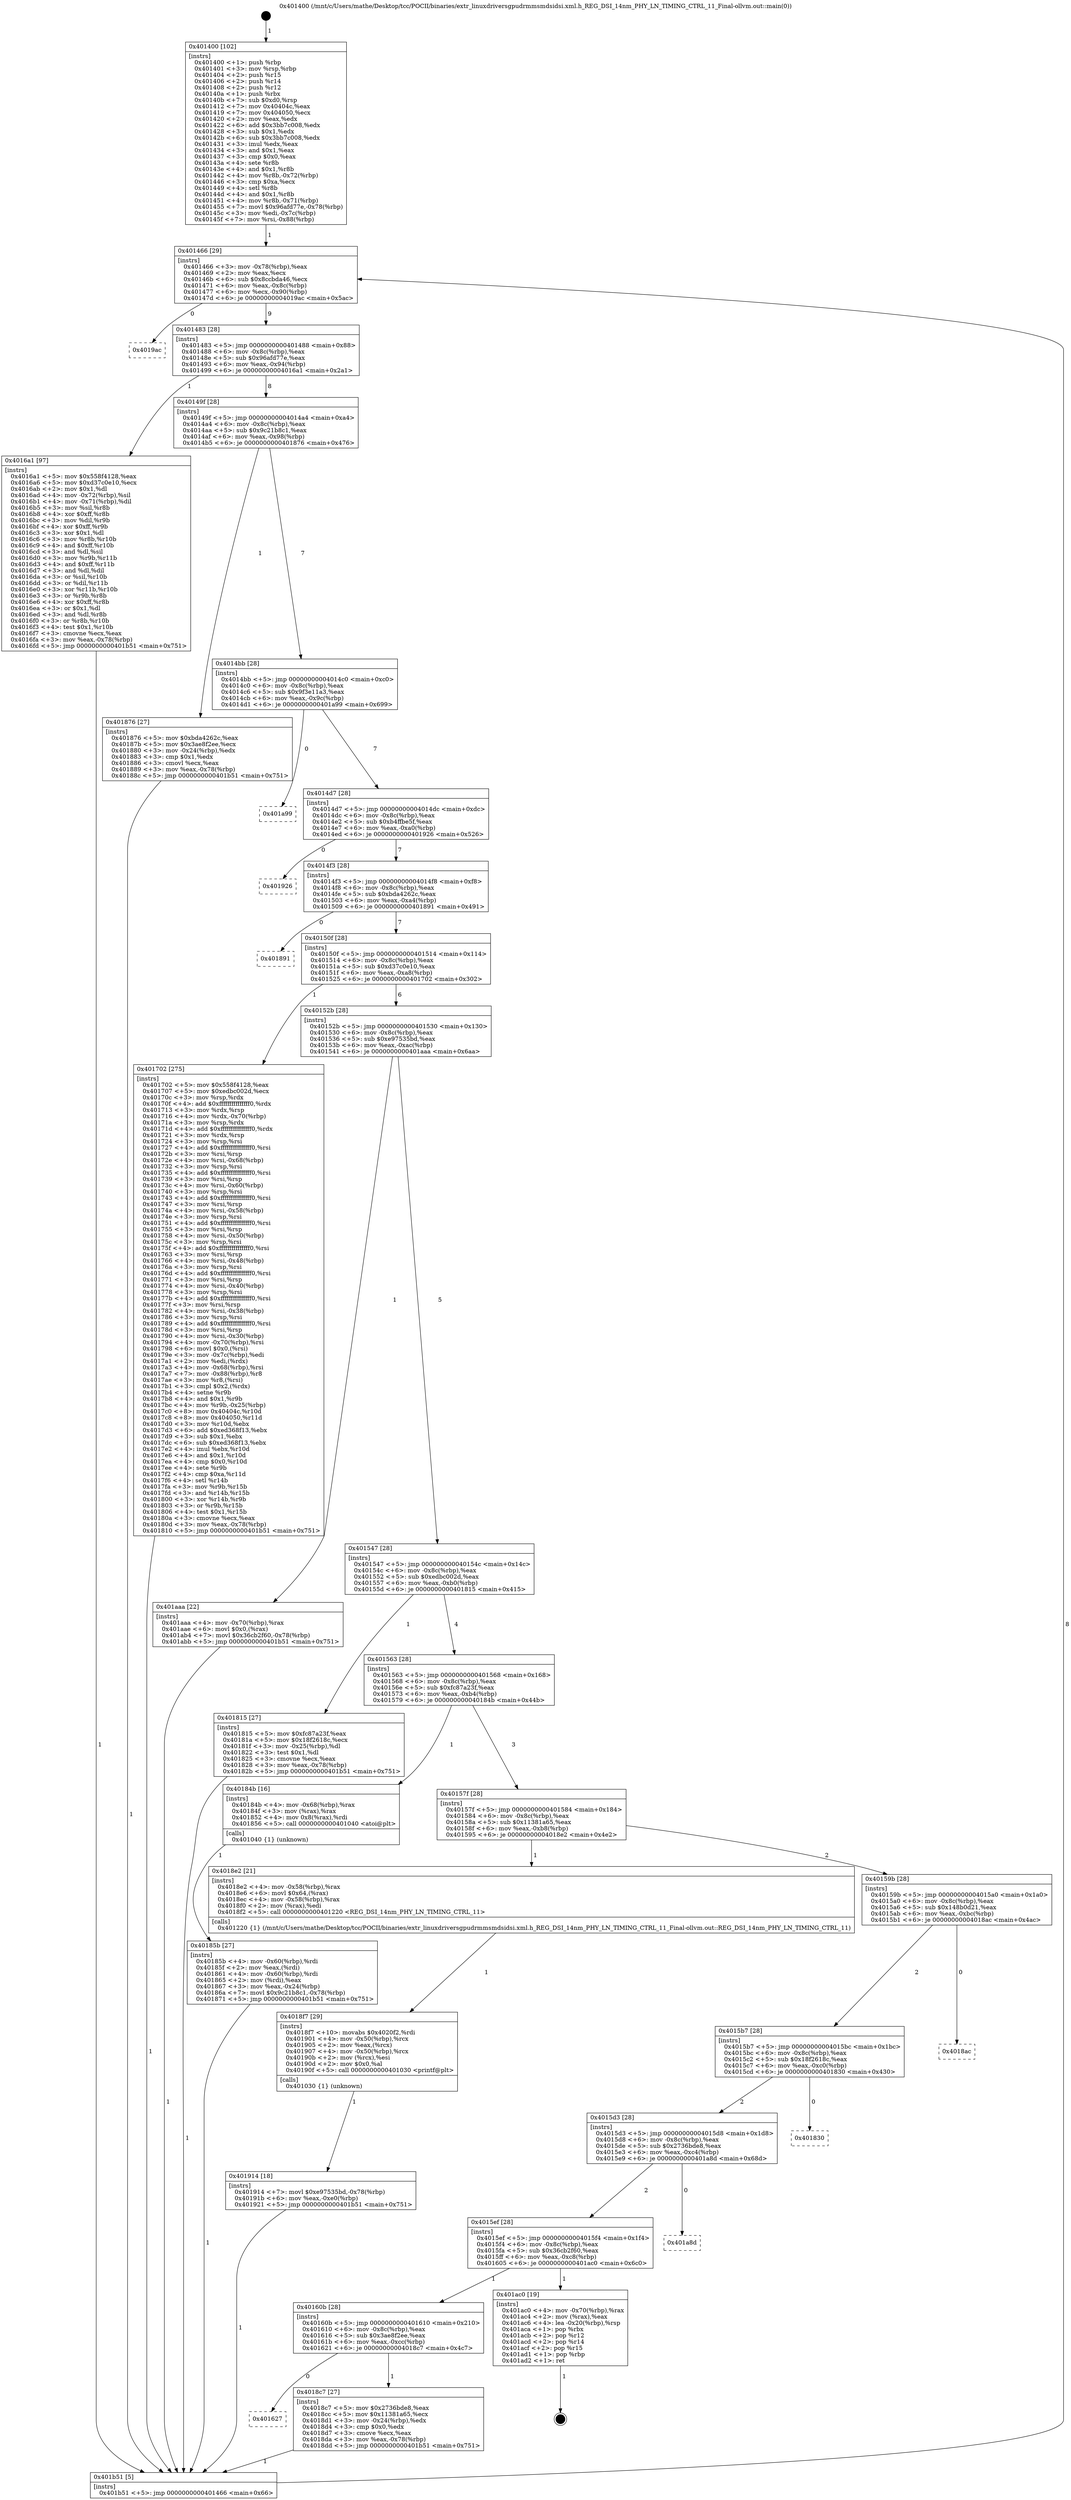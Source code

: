 digraph "0x401400" {
  label = "0x401400 (/mnt/c/Users/mathe/Desktop/tcc/POCII/binaries/extr_linuxdriversgpudrmmsmdsidsi.xml.h_REG_DSI_14nm_PHY_LN_TIMING_CTRL_11_Final-ollvm.out::main(0))"
  labelloc = "t"
  node[shape=record]

  Entry [label="",width=0.3,height=0.3,shape=circle,fillcolor=black,style=filled]
  "0x401466" [label="{
     0x401466 [29]\l
     | [instrs]\l
     &nbsp;&nbsp;0x401466 \<+3\>: mov -0x78(%rbp),%eax\l
     &nbsp;&nbsp;0x401469 \<+2\>: mov %eax,%ecx\l
     &nbsp;&nbsp;0x40146b \<+6\>: sub $0x8ccbda46,%ecx\l
     &nbsp;&nbsp;0x401471 \<+6\>: mov %eax,-0x8c(%rbp)\l
     &nbsp;&nbsp;0x401477 \<+6\>: mov %ecx,-0x90(%rbp)\l
     &nbsp;&nbsp;0x40147d \<+6\>: je 00000000004019ac \<main+0x5ac\>\l
  }"]
  "0x4019ac" [label="{
     0x4019ac\l
  }", style=dashed]
  "0x401483" [label="{
     0x401483 [28]\l
     | [instrs]\l
     &nbsp;&nbsp;0x401483 \<+5\>: jmp 0000000000401488 \<main+0x88\>\l
     &nbsp;&nbsp;0x401488 \<+6\>: mov -0x8c(%rbp),%eax\l
     &nbsp;&nbsp;0x40148e \<+5\>: sub $0x96afd77e,%eax\l
     &nbsp;&nbsp;0x401493 \<+6\>: mov %eax,-0x94(%rbp)\l
     &nbsp;&nbsp;0x401499 \<+6\>: je 00000000004016a1 \<main+0x2a1\>\l
  }"]
  Exit [label="",width=0.3,height=0.3,shape=circle,fillcolor=black,style=filled,peripheries=2]
  "0x4016a1" [label="{
     0x4016a1 [97]\l
     | [instrs]\l
     &nbsp;&nbsp;0x4016a1 \<+5\>: mov $0x558f4128,%eax\l
     &nbsp;&nbsp;0x4016a6 \<+5\>: mov $0xd37c0e10,%ecx\l
     &nbsp;&nbsp;0x4016ab \<+2\>: mov $0x1,%dl\l
     &nbsp;&nbsp;0x4016ad \<+4\>: mov -0x72(%rbp),%sil\l
     &nbsp;&nbsp;0x4016b1 \<+4\>: mov -0x71(%rbp),%dil\l
     &nbsp;&nbsp;0x4016b5 \<+3\>: mov %sil,%r8b\l
     &nbsp;&nbsp;0x4016b8 \<+4\>: xor $0xff,%r8b\l
     &nbsp;&nbsp;0x4016bc \<+3\>: mov %dil,%r9b\l
     &nbsp;&nbsp;0x4016bf \<+4\>: xor $0xff,%r9b\l
     &nbsp;&nbsp;0x4016c3 \<+3\>: xor $0x1,%dl\l
     &nbsp;&nbsp;0x4016c6 \<+3\>: mov %r8b,%r10b\l
     &nbsp;&nbsp;0x4016c9 \<+4\>: and $0xff,%r10b\l
     &nbsp;&nbsp;0x4016cd \<+3\>: and %dl,%sil\l
     &nbsp;&nbsp;0x4016d0 \<+3\>: mov %r9b,%r11b\l
     &nbsp;&nbsp;0x4016d3 \<+4\>: and $0xff,%r11b\l
     &nbsp;&nbsp;0x4016d7 \<+3\>: and %dl,%dil\l
     &nbsp;&nbsp;0x4016da \<+3\>: or %sil,%r10b\l
     &nbsp;&nbsp;0x4016dd \<+3\>: or %dil,%r11b\l
     &nbsp;&nbsp;0x4016e0 \<+3\>: xor %r11b,%r10b\l
     &nbsp;&nbsp;0x4016e3 \<+3\>: or %r9b,%r8b\l
     &nbsp;&nbsp;0x4016e6 \<+4\>: xor $0xff,%r8b\l
     &nbsp;&nbsp;0x4016ea \<+3\>: or $0x1,%dl\l
     &nbsp;&nbsp;0x4016ed \<+3\>: and %dl,%r8b\l
     &nbsp;&nbsp;0x4016f0 \<+3\>: or %r8b,%r10b\l
     &nbsp;&nbsp;0x4016f3 \<+4\>: test $0x1,%r10b\l
     &nbsp;&nbsp;0x4016f7 \<+3\>: cmovne %ecx,%eax\l
     &nbsp;&nbsp;0x4016fa \<+3\>: mov %eax,-0x78(%rbp)\l
     &nbsp;&nbsp;0x4016fd \<+5\>: jmp 0000000000401b51 \<main+0x751\>\l
  }"]
  "0x40149f" [label="{
     0x40149f [28]\l
     | [instrs]\l
     &nbsp;&nbsp;0x40149f \<+5\>: jmp 00000000004014a4 \<main+0xa4\>\l
     &nbsp;&nbsp;0x4014a4 \<+6\>: mov -0x8c(%rbp),%eax\l
     &nbsp;&nbsp;0x4014aa \<+5\>: sub $0x9c21b8c1,%eax\l
     &nbsp;&nbsp;0x4014af \<+6\>: mov %eax,-0x98(%rbp)\l
     &nbsp;&nbsp;0x4014b5 \<+6\>: je 0000000000401876 \<main+0x476\>\l
  }"]
  "0x401b51" [label="{
     0x401b51 [5]\l
     | [instrs]\l
     &nbsp;&nbsp;0x401b51 \<+5\>: jmp 0000000000401466 \<main+0x66\>\l
  }"]
  "0x401400" [label="{
     0x401400 [102]\l
     | [instrs]\l
     &nbsp;&nbsp;0x401400 \<+1\>: push %rbp\l
     &nbsp;&nbsp;0x401401 \<+3\>: mov %rsp,%rbp\l
     &nbsp;&nbsp;0x401404 \<+2\>: push %r15\l
     &nbsp;&nbsp;0x401406 \<+2\>: push %r14\l
     &nbsp;&nbsp;0x401408 \<+2\>: push %r12\l
     &nbsp;&nbsp;0x40140a \<+1\>: push %rbx\l
     &nbsp;&nbsp;0x40140b \<+7\>: sub $0xd0,%rsp\l
     &nbsp;&nbsp;0x401412 \<+7\>: mov 0x40404c,%eax\l
     &nbsp;&nbsp;0x401419 \<+7\>: mov 0x404050,%ecx\l
     &nbsp;&nbsp;0x401420 \<+2\>: mov %eax,%edx\l
     &nbsp;&nbsp;0x401422 \<+6\>: add $0x3bb7c008,%edx\l
     &nbsp;&nbsp;0x401428 \<+3\>: sub $0x1,%edx\l
     &nbsp;&nbsp;0x40142b \<+6\>: sub $0x3bb7c008,%edx\l
     &nbsp;&nbsp;0x401431 \<+3\>: imul %edx,%eax\l
     &nbsp;&nbsp;0x401434 \<+3\>: and $0x1,%eax\l
     &nbsp;&nbsp;0x401437 \<+3\>: cmp $0x0,%eax\l
     &nbsp;&nbsp;0x40143a \<+4\>: sete %r8b\l
     &nbsp;&nbsp;0x40143e \<+4\>: and $0x1,%r8b\l
     &nbsp;&nbsp;0x401442 \<+4\>: mov %r8b,-0x72(%rbp)\l
     &nbsp;&nbsp;0x401446 \<+3\>: cmp $0xa,%ecx\l
     &nbsp;&nbsp;0x401449 \<+4\>: setl %r8b\l
     &nbsp;&nbsp;0x40144d \<+4\>: and $0x1,%r8b\l
     &nbsp;&nbsp;0x401451 \<+4\>: mov %r8b,-0x71(%rbp)\l
     &nbsp;&nbsp;0x401455 \<+7\>: movl $0x96afd77e,-0x78(%rbp)\l
     &nbsp;&nbsp;0x40145c \<+3\>: mov %edi,-0x7c(%rbp)\l
     &nbsp;&nbsp;0x40145f \<+7\>: mov %rsi,-0x88(%rbp)\l
  }"]
  "0x401914" [label="{
     0x401914 [18]\l
     | [instrs]\l
     &nbsp;&nbsp;0x401914 \<+7\>: movl $0xe97535bd,-0x78(%rbp)\l
     &nbsp;&nbsp;0x40191b \<+6\>: mov %eax,-0xe0(%rbp)\l
     &nbsp;&nbsp;0x401921 \<+5\>: jmp 0000000000401b51 \<main+0x751\>\l
  }"]
  "0x401876" [label="{
     0x401876 [27]\l
     | [instrs]\l
     &nbsp;&nbsp;0x401876 \<+5\>: mov $0xbda4262c,%eax\l
     &nbsp;&nbsp;0x40187b \<+5\>: mov $0x3ae8f2ee,%ecx\l
     &nbsp;&nbsp;0x401880 \<+3\>: mov -0x24(%rbp),%edx\l
     &nbsp;&nbsp;0x401883 \<+3\>: cmp $0x1,%edx\l
     &nbsp;&nbsp;0x401886 \<+3\>: cmovl %ecx,%eax\l
     &nbsp;&nbsp;0x401889 \<+3\>: mov %eax,-0x78(%rbp)\l
     &nbsp;&nbsp;0x40188c \<+5\>: jmp 0000000000401b51 \<main+0x751\>\l
  }"]
  "0x4014bb" [label="{
     0x4014bb [28]\l
     | [instrs]\l
     &nbsp;&nbsp;0x4014bb \<+5\>: jmp 00000000004014c0 \<main+0xc0\>\l
     &nbsp;&nbsp;0x4014c0 \<+6\>: mov -0x8c(%rbp),%eax\l
     &nbsp;&nbsp;0x4014c6 \<+5\>: sub $0x9f3e11a3,%eax\l
     &nbsp;&nbsp;0x4014cb \<+6\>: mov %eax,-0x9c(%rbp)\l
     &nbsp;&nbsp;0x4014d1 \<+6\>: je 0000000000401a99 \<main+0x699\>\l
  }"]
  "0x4018f7" [label="{
     0x4018f7 [29]\l
     | [instrs]\l
     &nbsp;&nbsp;0x4018f7 \<+10\>: movabs $0x4020f2,%rdi\l
     &nbsp;&nbsp;0x401901 \<+4\>: mov -0x50(%rbp),%rcx\l
     &nbsp;&nbsp;0x401905 \<+2\>: mov %eax,(%rcx)\l
     &nbsp;&nbsp;0x401907 \<+4\>: mov -0x50(%rbp),%rcx\l
     &nbsp;&nbsp;0x40190b \<+2\>: mov (%rcx),%esi\l
     &nbsp;&nbsp;0x40190d \<+2\>: mov $0x0,%al\l
     &nbsp;&nbsp;0x40190f \<+5\>: call 0000000000401030 \<printf@plt\>\l
     | [calls]\l
     &nbsp;&nbsp;0x401030 \{1\} (unknown)\l
  }"]
  "0x401a99" [label="{
     0x401a99\l
  }", style=dashed]
  "0x4014d7" [label="{
     0x4014d7 [28]\l
     | [instrs]\l
     &nbsp;&nbsp;0x4014d7 \<+5\>: jmp 00000000004014dc \<main+0xdc\>\l
     &nbsp;&nbsp;0x4014dc \<+6\>: mov -0x8c(%rbp),%eax\l
     &nbsp;&nbsp;0x4014e2 \<+5\>: sub $0xb4ffbe5f,%eax\l
     &nbsp;&nbsp;0x4014e7 \<+6\>: mov %eax,-0xa0(%rbp)\l
     &nbsp;&nbsp;0x4014ed \<+6\>: je 0000000000401926 \<main+0x526\>\l
  }"]
  "0x401627" [label="{
     0x401627\l
  }", style=dashed]
  "0x401926" [label="{
     0x401926\l
  }", style=dashed]
  "0x4014f3" [label="{
     0x4014f3 [28]\l
     | [instrs]\l
     &nbsp;&nbsp;0x4014f3 \<+5\>: jmp 00000000004014f8 \<main+0xf8\>\l
     &nbsp;&nbsp;0x4014f8 \<+6\>: mov -0x8c(%rbp),%eax\l
     &nbsp;&nbsp;0x4014fe \<+5\>: sub $0xbda4262c,%eax\l
     &nbsp;&nbsp;0x401503 \<+6\>: mov %eax,-0xa4(%rbp)\l
     &nbsp;&nbsp;0x401509 \<+6\>: je 0000000000401891 \<main+0x491\>\l
  }"]
  "0x4018c7" [label="{
     0x4018c7 [27]\l
     | [instrs]\l
     &nbsp;&nbsp;0x4018c7 \<+5\>: mov $0x2736bde8,%eax\l
     &nbsp;&nbsp;0x4018cc \<+5\>: mov $0x11381a65,%ecx\l
     &nbsp;&nbsp;0x4018d1 \<+3\>: mov -0x24(%rbp),%edx\l
     &nbsp;&nbsp;0x4018d4 \<+3\>: cmp $0x0,%edx\l
     &nbsp;&nbsp;0x4018d7 \<+3\>: cmove %ecx,%eax\l
     &nbsp;&nbsp;0x4018da \<+3\>: mov %eax,-0x78(%rbp)\l
     &nbsp;&nbsp;0x4018dd \<+5\>: jmp 0000000000401b51 \<main+0x751\>\l
  }"]
  "0x401891" [label="{
     0x401891\l
  }", style=dashed]
  "0x40150f" [label="{
     0x40150f [28]\l
     | [instrs]\l
     &nbsp;&nbsp;0x40150f \<+5\>: jmp 0000000000401514 \<main+0x114\>\l
     &nbsp;&nbsp;0x401514 \<+6\>: mov -0x8c(%rbp),%eax\l
     &nbsp;&nbsp;0x40151a \<+5\>: sub $0xd37c0e10,%eax\l
     &nbsp;&nbsp;0x40151f \<+6\>: mov %eax,-0xa8(%rbp)\l
     &nbsp;&nbsp;0x401525 \<+6\>: je 0000000000401702 \<main+0x302\>\l
  }"]
  "0x40160b" [label="{
     0x40160b [28]\l
     | [instrs]\l
     &nbsp;&nbsp;0x40160b \<+5\>: jmp 0000000000401610 \<main+0x210\>\l
     &nbsp;&nbsp;0x401610 \<+6\>: mov -0x8c(%rbp),%eax\l
     &nbsp;&nbsp;0x401616 \<+5\>: sub $0x3ae8f2ee,%eax\l
     &nbsp;&nbsp;0x40161b \<+6\>: mov %eax,-0xcc(%rbp)\l
     &nbsp;&nbsp;0x401621 \<+6\>: je 00000000004018c7 \<main+0x4c7\>\l
  }"]
  "0x401702" [label="{
     0x401702 [275]\l
     | [instrs]\l
     &nbsp;&nbsp;0x401702 \<+5\>: mov $0x558f4128,%eax\l
     &nbsp;&nbsp;0x401707 \<+5\>: mov $0xedbc002d,%ecx\l
     &nbsp;&nbsp;0x40170c \<+3\>: mov %rsp,%rdx\l
     &nbsp;&nbsp;0x40170f \<+4\>: add $0xfffffffffffffff0,%rdx\l
     &nbsp;&nbsp;0x401713 \<+3\>: mov %rdx,%rsp\l
     &nbsp;&nbsp;0x401716 \<+4\>: mov %rdx,-0x70(%rbp)\l
     &nbsp;&nbsp;0x40171a \<+3\>: mov %rsp,%rdx\l
     &nbsp;&nbsp;0x40171d \<+4\>: add $0xfffffffffffffff0,%rdx\l
     &nbsp;&nbsp;0x401721 \<+3\>: mov %rdx,%rsp\l
     &nbsp;&nbsp;0x401724 \<+3\>: mov %rsp,%rsi\l
     &nbsp;&nbsp;0x401727 \<+4\>: add $0xfffffffffffffff0,%rsi\l
     &nbsp;&nbsp;0x40172b \<+3\>: mov %rsi,%rsp\l
     &nbsp;&nbsp;0x40172e \<+4\>: mov %rsi,-0x68(%rbp)\l
     &nbsp;&nbsp;0x401732 \<+3\>: mov %rsp,%rsi\l
     &nbsp;&nbsp;0x401735 \<+4\>: add $0xfffffffffffffff0,%rsi\l
     &nbsp;&nbsp;0x401739 \<+3\>: mov %rsi,%rsp\l
     &nbsp;&nbsp;0x40173c \<+4\>: mov %rsi,-0x60(%rbp)\l
     &nbsp;&nbsp;0x401740 \<+3\>: mov %rsp,%rsi\l
     &nbsp;&nbsp;0x401743 \<+4\>: add $0xfffffffffffffff0,%rsi\l
     &nbsp;&nbsp;0x401747 \<+3\>: mov %rsi,%rsp\l
     &nbsp;&nbsp;0x40174a \<+4\>: mov %rsi,-0x58(%rbp)\l
     &nbsp;&nbsp;0x40174e \<+3\>: mov %rsp,%rsi\l
     &nbsp;&nbsp;0x401751 \<+4\>: add $0xfffffffffffffff0,%rsi\l
     &nbsp;&nbsp;0x401755 \<+3\>: mov %rsi,%rsp\l
     &nbsp;&nbsp;0x401758 \<+4\>: mov %rsi,-0x50(%rbp)\l
     &nbsp;&nbsp;0x40175c \<+3\>: mov %rsp,%rsi\l
     &nbsp;&nbsp;0x40175f \<+4\>: add $0xfffffffffffffff0,%rsi\l
     &nbsp;&nbsp;0x401763 \<+3\>: mov %rsi,%rsp\l
     &nbsp;&nbsp;0x401766 \<+4\>: mov %rsi,-0x48(%rbp)\l
     &nbsp;&nbsp;0x40176a \<+3\>: mov %rsp,%rsi\l
     &nbsp;&nbsp;0x40176d \<+4\>: add $0xfffffffffffffff0,%rsi\l
     &nbsp;&nbsp;0x401771 \<+3\>: mov %rsi,%rsp\l
     &nbsp;&nbsp;0x401774 \<+4\>: mov %rsi,-0x40(%rbp)\l
     &nbsp;&nbsp;0x401778 \<+3\>: mov %rsp,%rsi\l
     &nbsp;&nbsp;0x40177b \<+4\>: add $0xfffffffffffffff0,%rsi\l
     &nbsp;&nbsp;0x40177f \<+3\>: mov %rsi,%rsp\l
     &nbsp;&nbsp;0x401782 \<+4\>: mov %rsi,-0x38(%rbp)\l
     &nbsp;&nbsp;0x401786 \<+3\>: mov %rsp,%rsi\l
     &nbsp;&nbsp;0x401789 \<+4\>: add $0xfffffffffffffff0,%rsi\l
     &nbsp;&nbsp;0x40178d \<+3\>: mov %rsi,%rsp\l
     &nbsp;&nbsp;0x401790 \<+4\>: mov %rsi,-0x30(%rbp)\l
     &nbsp;&nbsp;0x401794 \<+4\>: mov -0x70(%rbp),%rsi\l
     &nbsp;&nbsp;0x401798 \<+6\>: movl $0x0,(%rsi)\l
     &nbsp;&nbsp;0x40179e \<+3\>: mov -0x7c(%rbp),%edi\l
     &nbsp;&nbsp;0x4017a1 \<+2\>: mov %edi,(%rdx)\l
     &nbsp;&nbsp;0x4017a3 \<+4\>: mov -0x68(%rbp),%rsi\l
     &nbsp;&nbsp;0x4017a7 \<+7\>: mov -0x88(%rbp),%r8\l
     &nbsp;&nbsp;0x4017ae \<+3\>: mov %r8,(%rsi)\l
     &nbsp;&nbsp;0x4017b1 \<+3\>: cmpl $0x2,(%rdx)\l
     &nbsp;&nbsp;0x4017b4 \<+4\>: setne %r9b\l
     &nbsp;&nbsp;0x4017b8 \<+4\>: and $0x1,%r9b\l
     &nbsp;&nbsp;0x4017bc \<+4\>: mov %r9b,-0x25(%rbp)\l
     &nbsp;&nbsp;0x4017c0 \<+8\>: mov 0x40404c,%r10d\l
     &nbsp;&nbsp;0x4017c8 \<+8\>: mov 0x404050,%r11d\l
     &nbsp;&nbsp;0x4017d0 \<+3\>: mov %r10d,%ebx\l
     &nbsp;&nbsp;0x4017d3 \<+6\>: add $0xed368f13,%ebx\l
     &nbsp;&nbsp;0x4017d9 \<+3\>: sub $0x1,%ebx\l
     &nbsp;&nbsp;0x4017dc \<+6\>: sub $0xed368f13,%ebx\l
     &nbsp;&nbsp;0x4017e2 \<+4\>: imul %ebx,%r10d\l
     &nbsp;&nbsp;0x4017e6 \<+4\>: and $0x1,%r10d\l
     &nbsp;&nbsp;0x4017ea \<+4\>: cmp $0x0,%r10d\l
     &nbsp;&nbsp;0x4017ee \<+4\>: sete %r9b\l
     &nbsp;&nbsp;0x4017f2 \<+4\>: cmp $0xa,%r11d\l
     &nbsp;&nbsp;0x4017f6 \<+4\>: setl %r14b\l
     &nbsp;&nbsp;0x4017fa \<+3\>: mov %r9b,%r15b\l
     &nbsp;&nbsp;0x4017fd \<+3\>: and %r14b,%r15b\l
     &nbsp;&nbsp;0x401800 \<+3\>: xor %r14b,%r9b\l
     &nbsp;&nbsp;0x401803 \<+3\>: or %r9b,%r15b\l
     &nbsp;&nbsp;0x401806 \<+4\>: test $0x1,%r15b\l
     &nbsp;&nbsp;0x40180a \<+3\>: cmovne %ecx,%eax\l
     &nbsp;&nbsp;0x40180d \<+3\>: mov %eax,-0x78(%rbp)\l
     &nbsp;&nbsp;0x401810 \<+5\>: jmp 0000000000401b51 \<main+0x751\>\l
  }"]
  "0x40152b" [label="{
     0x40152b [28]\l
     | [instrs]\l
     &nbsp;&nbsp;0x40152b \<+5\>: jmp 0000000000401530 \<main+0x130\>\l
     &nbsp;&nbsp;0x401530 \<+6\>: mov -0x8c(%rbp),%eax\l
     &nbsp;&nbsp;0x401536 \<+5\>: sub $0xe97535bd,%eax\l
     &nbsp;&nbsp;0x40153b \<+6\>: mov %eax,-0xac(%rbp)\l
     &nbsp;&nbsp;0x401541 \<+6\>: je 0000000000401aaa \<main+0x6aa\>\l
  }"]
  "0x401ac0" [label="{
     0x401ac0 [19]\l
     | [instrs]\l
     &nbsp;&nbsp;0x401ac0 \<+4\>: mov -0x70(%rbp),%rax\l
     &nbsp;&nbsp;0x401ac4 \<+2\>: mov (%rax),%eax\l
     &nbsp;&nbsp;0x401ac6 \<+4\>: lea -0x20(%rbp),%rsp\l
     &nbsp;&nbsp;0x401aca \<+1\>: pop %rbx\l
     &nbsp;&nbsp;0x401acb \<+2\>: pop %r12\l
     &nbsp;&nbsp;0x401acd \<+2\>: pop %r14\l
     &nbsp;&nbsp;0x401acf \<+2\>: pop %r15\l
     &nbsp;&nbsp;0x401ad1 \<+1\>: pop %rbp\l
     &nbsp;&nbsp;0x401ad2 \<+1\>: ret\l
  }"]
  "0x4015ef" [label="{
     0x4015ef [28]\l
     | [instrs]\l
     &nbsp;&nbsp;0x4015ef \<+5\>: jmp 00000000004015f4 \<main+0x1f4\>\l
     &nbsp;&nbsp;0x4015f4 \<+6\>: mov -0x8c(%rbp),%eax\l
     &nbsp;&nbsp;0x4015fa \<+5\>: sub $0x36cb2f60,%eax\l
     &nbsp;&nbsp;0x4015ff \<+6\>: mov %eax,-0xc8(%rbp)\l
     &nbsp;&nbsp;0x401605 \<+6\>: je 0000000000401ac0 \<main+0x6c0\>\l
  }"]
  "0x401aaa" [label="{
     0x401aaa [22]\l
     | [instrs]\l
     &nbsp;&nbsp;0x401aaa \<+4\>: mov -0x70(%rbp),%rax\l
     &nbsp;&nbsp;0x401aae \<+6\>: movl $0x0,(%rax)\l
     &nbsp;&nbsp;0x401ab4 \<+7\>: movl $0x36cb2f60,-0x78(%rbp)\l
     &nbsp;&nbsp;0x401abb \<+5\>: jmp 0000000000401b51 \<main+0x751\>\l
  }"]
  "0x401547" [label="{
     0x401547 [28]\l
     | [instrs]\l
     &nbsp;&nbsp;0x401547 \<+5\>: jmp 000000000040154c \<main+0x14c\>\l
     &nbsp;&nbsp;0x40154c \<+6\>: mov -0x8c(%rbp),%eax\l
     &nbsp;&nbsp;0x401552 \<+5\>: sub $0xedbc002d,%eax\l
     &nbsp;&nbsp;0x401557 \<+6\>: mov %eax,-0xb0(%rbp)\l
     &nbsp;&nbsp;0x40155d \<+6\>: je 0000000000401815 \<main+0x415\>\l
  }"]
  "0x401a8d" [label="{
     0x401a8d\l
  }", style=dashed]
  "0x401815" [label="{
     0x401815 [27]\l
     | [instrs]\l
     &nbsp;&nbsp;0x401815 \<+5\>: mov $0xfc87a23f,%eax\l
     &nbsp;&nbsp;0x40181a \<+5\>: mov $0x18f2618c,%ecx\l
     &nbsp;&nbsp;0x40181f \<+3\>: mov -0x25(%rbp),%dl\l
     &nbsp;&nbsp;0x401822 \<+3\>: test $0x1,%dl\l
     &nbsp;&nbsp;0x401825 \<+3\>: cmovne %ecx,%eax\l
     &nbsp;&nbsp;0x401828 \<+3\>: mov %eax,-0x78(%rbp)\l
     &nbsp;&nbsp;0x40182b \<+5\>: jmp 0000000000401b51 \<main+0x751\>\l
  }"]
  "0x401563" [label="{
     0x401563 [28]\l
     | [instrs]\l
     &nbsp;&nbsp;0x401563 \<+5\>: jmp 0000000000401568 \<main+0x168\>\l
     &nbsp;&nbsp;0x401568 \<+6\>: mov -0x8c(%rbp),%eax\l
     &nbsp;&nbsp;0x40156e \<+5\>: sub $0xfc87a23f,%eax\l
     &nbsp;&nbsp;0x401573 \<+6\>: mov %eax,-0xb4(%rbp)\l
     &nbsp;&nbsp;0x401579 \<+6\>: je 000000000040184b \<main+0x44b\>\l
  }"]
  "0x4015d3" [label="{
     0x4015d3 [28]\l
     | [instrs]\l
     &nbsp;&nbsp;0x4015d3 \<+5\>: jmp 00000000004015d8 \<main+0x1d8\>\l
     &nbsp;&nbsp;0x4015d8 \<+6\>: mov -0x8c(%rbp),%eax\l
     &nbsp;&nbsp;0x4015de \<+5\>: sub $0x2736bde8,%eax\l
     &nbsp;&nbsp;0x4015e3 \<+6\>: mov %eax,-0xc4(%rbp)\l
     &nbsp;&nbsp;0x4015e9 \<+6\>: je 0000000000401a8d \<main+0x68d\>\l
  }"]
  "0x40184b" [label="{
     0x40184b [16]\l
     | [instrs]\l
     &nbsp;&nbsp;0x40184b \<+4\>: mov -0x68(%rbp),%rax\l
     &nbsp;&nbsp;0x40184f \<+3\>: mov (%rax),%rax\l
     &nbsp;&nbsp;0x401852 \<+4\>: mov 0x8(%rax),%rdi\l
     &nbsp;&nbsp;0x401856 \<+5\>: call 0000000000401040 \<atoi@plt\>\l
     | [calls]\l
     &nbsp;&nbsp;0x401040 \{1\} (unknown)\l
  }"]
  "0x40157f" [label="{
     0x40157f [28]\l
     | [instrs]\l
     &nbsp;&nbsp;0x40157f \<+5\>: jmp 0000000000401584 \<main+0x184\>\l
     &nbsp;&nbsp;0x401584 \<+6\>: mov -0x8c(%rbp),%eax\l
     &nbsp;&nbsp;0x40158a \<+5\>: sub $0x11381a65,%eax\l
     &nbsp;&nbsp;0x40158f \<+6\>: mov %eax,-0xb8(%rbp)\l
     &nbsp;&nbsp;0x401595 \<+6\>: je 00000000004018e2 \<main+0x4e2\>\l
  }"]
  "0x40185b" [label="{
     0x40185b [27]\l
     | [instrs]\l
     &nbsp;&nbsp;0x40185b \<+4\>: mov -0x60(%rbp),%rdi\l
     &nbsp;&nbsp;0x40185f \<+2\>: mov %eax,(%rdi)\l
     &nbsp;&nbsp;0x401861 \<+4\>: mov -0x60(%rbp),%rdi\l
     &nbsp;&nbsp;0x401865 \<+2\>: mov (%rdi),%eax\l
     &nbsp;&nbsp;0x401867 \<+3\>: mov %eax,-0x24(%rbp)\l
     &nbsp;&nbsp;0x40186a \<+7\>: movl $0x9c21b8c1,-0x78(%rbp)\l
     &nbsp;&nbsp;0x401871 \<+5\>: jmp 0000000000401b51 \<main+0x751\>\l
  }"]
  "0x401830" [label="{
     0x401830\l
  }", style=dashed]
  "0x4018e2" [label="{
     0x4018e2 [21]\l
     | [instrs]\l
     &nbsp;&nbsp;0x4018e2 \<+4\>: mov -0x58(%rbp),%rax\l
     &nbsp;&nbsp;0x4018e6 \<+6\>: movl $0x64,(%rax)\l
     &nbsp;&nbsp;0x4018ec \<+4\>: mov -0x58(%rbp),%rax\l
     &nbsp;&nbsp;0x4018f0 \<+2\>: mov (%rax),%edi\l
     &nbsp;&nbsp;0x4018f2 \<+5\>: call 0000000000401220 \<REG_DSI_14nm_PHY_LN_TIMING_CTRL_11\>\l
     | [calls]\l
     &nbsp;&nbsp;0x401220 \{1\} (/mnt/c/Users/mathe/Desktop/tcc/POCII/binaries/extr_linuxdriversgpudrmmsmdsidsi.xml.h_REG_DSI_14nm_PHY_LN_TIMING_CTRL_11_Final-ollvm.out::REG_DSI_14nm_PHY_LN_TIMING_CTRL_11)\l
  }"]
  "0x40159b" [label="{
     0x40159b [28]\l
     | [instrs]\l
     &nbsp;&nbsp;0x40159b \<+5\>: jmp 00000000004015a0 \<main+0x1a0\>\l
     &nbsp;&nbsp;0x4015a0 \<+6\>: mov -0x8c(%rbp),%eax\l
     &nbsp;&nbsp;0x4015a6 \<+5\>: sub $0x148b0d21,%eax\l
     &nbsp;&nbsp;0x4015ab \<+6\>: mov %eax,-0xbc(%rbp)\l
     &nbsp;&nbsp;0x4015b1 \<+6\>: je 00000000004018ac \<main+0x4ac\>\l
  }"]
  "0x4015b7" [label="{
     0x4015b7 [28]\l
     | [instrs]\l
     &nbsp;&nbsp;0x4015b7 \<+5\>: jmp 00000000004015bc \<main+0x1bc\>\l
     &nbsp;&nbsp;0x4015bc \<+6\>: mov -0x8c(%rbp),%eax\l
     &nbsp;&nbsp;0x4015c2 \<+5\>: sub $0x18f2618c,%eax\l
     &nbsp;&nbsp;0x4015c7 \<+6\>: mov %eax,-0xc0(%rbp)\l
     &nbsp;&nbsp;0x4015cd \<+6\>: je 0000000000401830 \<main+0x430\>\l
  }"]
  "0x4018ac" [label="{
     0x4018ac\l
  }", style=dashed]
  Entry -> "0x401400" [label=" 1"]
  "0x401466" -> "0x4019ac" [label=" 0"]
  "0x401466" -> "0x401483" [label=" 9"]
  "0x401ac0" -> Exit [label=" 1"]
  "0x401483" -> "0x4016a1" [label=" 1"]
  "0x401483" -> "0x40149f" [label=" 8"]
  "0x4016a1" -> "0x401b51" [label=" 1"]
  "0x401400" -> "0x401466" [label=" 1"]
  "0x401b51" -> "0x401466" [label=" 8"]
  "0x401aaa" -> "0x401b51" [label=" 1"]
  "0x40149f" -> "0x401876" [label=" 1"]
  "0x40149f" -> "0x4014bb" [label=" 7"]
  "0x401914" -> "0x401b51" [label=" 1"]
  "0x4014bb" -> "0x401a99" [label=" 0"]
  "0x4014bb" -> "0x4014d7" [label=" 7"]
  "0x4018f7" -> "0x401914" [label=" 1"]
  "0x4014d7" -> "0x401926" [label=" 0"]
  "0x4014d7" -> "0x4014f3" [label=" 7"]
  "0x4018e2" -> "0x4018f7" [label=" 1"]
  "0x4014f3" -> "0x401891" [label=" 0"]
  "0x4014f3" -> "0x40150f" [label=" 7"]
  "0x4018c7" -> "0x401b51" [label=" 1"]
  "0x40150f" -> "0x401702" [label=" 1"]
  "0x40150f" -> "0x40152b" [label=" 6"]
  "0x40160b" -> "0x4018c7" [label=" 1"]
  "0x401702" -> "0x401b51" [label=" 1"]
  "0x40160b" -> "0x401627" [label=" 0"]
  "0x40152b" -> "0x401aaa" [label=" 1"]
  "0x40152b" -> "0x401547" [label=" 5"]
  "0x4015ef" -> "0x401ac0" [label=" 1"]
  "0x401547" -> "0x401815" [label=" 1"]
  "0x401547" -> "0x401563" [label=" 4"]
  "0x401815" -> "0x401b51" [label=" 1"]
  "0x4015ef" -> "0x40160b" [label=" 1"]
  "0x401563" -> "0x40184b" [label=" 1"]
  "0x401563" -> "0x40157f" [label=" 3"]
  "0x40184b" -> "0x40185b" [label=" 1"]
  "0x40185b" -> "0x401b51" [label=" 1"]
  "0x401876" -> "0x401b51" [label=" 1"]
  "0x4015d3" -> "0x401a8d" [label=" 0"]
  "0x40157f" -> "0x4018e2" [label=" 1"]
  "0x40157f" -> "0x40159b" [label=" 2"]
  "0x4015d3" -> "0x4015ef" [label=" 2"]
  "0x40159b" -> "0x4018ac" [label=" 0"]
  "0x40159b" -> "0x4015b7" [label=" 2"]
  "0x4015b7" -> "0x4015d3" [label=" 2"]
  "0x4015b7" -> "0x401830" [label=" 0"]
}
